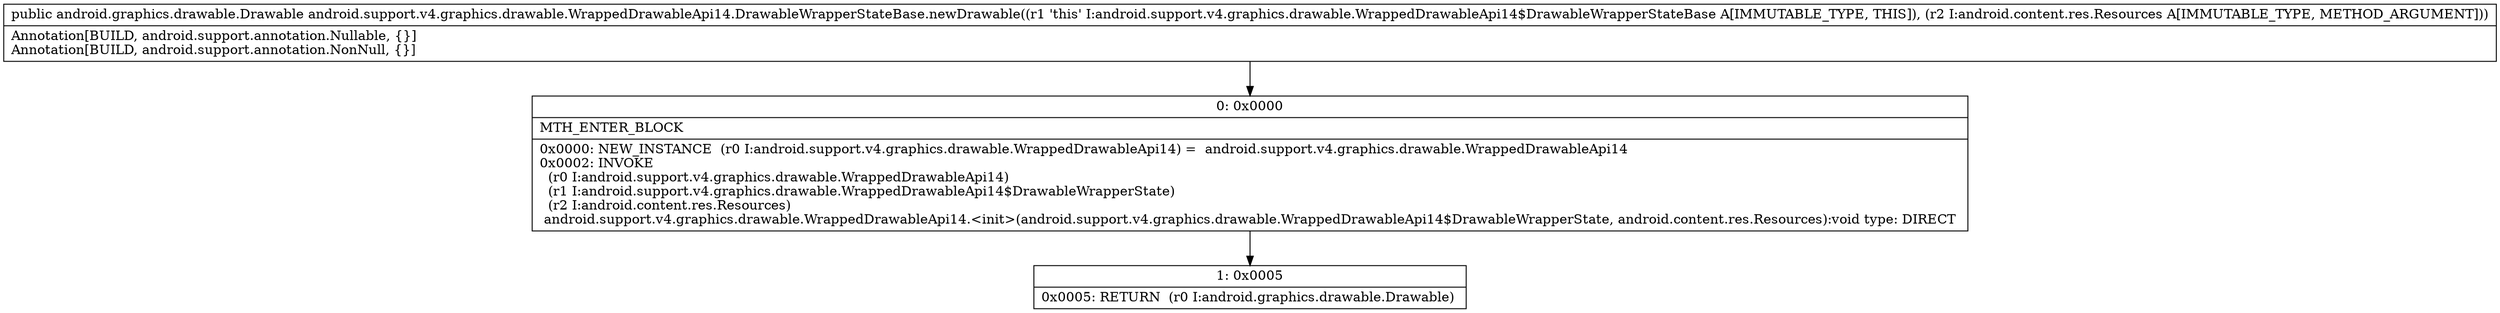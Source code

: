 digraph "CFG forandroid.support.v4.graphics.drawable.WrappedDrawableApi14.DrawableWrapperStateBase.newDrawable(Landroid\/content\/res\/Resources;)Landroid\/graphics\/drawable\/Drawable;" {
Node_0 [shape=record,label="{0\:\ 0x0000|MTH_ENTER_BLOCK\l|0x0000: NEW_INSTANCE  (r0 I:android.support.v4.graphics.drawable.WrappedDrawableApi14) =  android.support.v4.graphics.drawable.WrappedDrawableApi14 \l0x0002: INVOKE  \l  (r0 I:android.support.v4.graphics.drawable.WrappedDrawableApi14)\l  (r1 I:android.support.v4.graphics.drawable.WrappedDrawableApi14$DrawableWrapperState)\l  (r2 I:android.content.res.Resources)\l android.support.v4.graphics.drawable.WrappedDrawableApi14.\<init\>(android.support.v4.graphics.drawable.WrappedDrawableApi14$DrawableWrapperState, android.content.res.Resources):void type: DIRECT \l}"];
Node_1 [shape=record,label="{1\:\ 0x0005|0x0005: RETURN  (r0 I:android.graphics.drawable.Drawable) \l}"];
MethodNode[shape=record,label="{public android.graphics.drawable.Drawable android.support.v4.graphics.drawable.WrappedDrawableApi14.DrawableWrapperStateBase.newDrawable((r1 'this' I:android.support.v4.graphics.drawable.WrappedDrawableApi14$DrawableWrapperStateBase A[IMMUTABLE_TYPE, THIS]), (r2 I:android.content.res.Resources A[IMMUTABLE_TYPE, METHOD_ARGUMENT]))  | Annotation[BUILD, android.support.annotation.Nullable, \{\}]\lAnnotation[BUILD, android.support.annotation.NonNull, \{\}]\l}"];
MethodNode -> Node_0;
Node_0 -> Node_1;
}

